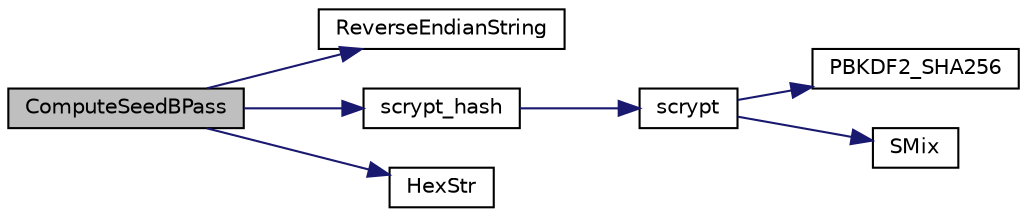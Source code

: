 digraph "ComputeSeedBPass"
{
  edge [fontname="Helvetica",fontsize="10",labelfontname="Helvetica",labelfontsize="10"];
  node [fontname="Helvetica",fontsize="10",shape=record];
  rankdir="LR";
  Node104 [label="ComputeSeedBPass",height=0.2,width=0.4,color="black", fillcolor="grey75", style="filled", fontcolor="black"];
  Node104 -> Node105 [color="midnightblue",fontsize="10",style="solid",fontname="Helvetica"];
  Node105 [label="ReverseEndianString",height=0.2,width=0.4,color="black", fillcolor="white", style="filled",URL="$utilstrencodings_8h.html#a699915db9972f1502ab6867bb78d8e01",tooltip="Reverse the endianess of a string. "];
  Node104 -> Node106 [color="midnightblue",fontsize="10",style="solid",fontname="Helvetica"];
  Node106 [label="scrypt_hash",height=0.2,width=0.4,color="black", fillcolor="white", style="filled",URL="$hash_8cpp.html#ac1ac2ae4cd8d6d9b314d6817e20ac297"];
  Node106 -> Node107 [color="midnightblue",fontsize="10",style="solid",fontname="Helvetica"];
  Node107 [label="scrypt",height=0.2,width=0.4,color="black", fillcolor="white", style="filled",URL="$scrypt_8cpp.html#a60889112ef65bb6f6c43075746696313"];
  Node107 -> Node108 [color="midnightblue",fontsize="10",style="solid",fontname="Helvetica"];
  Node108 [label="PBKDF2_SHA256",height=0.2,width=0.4,color="black", fillcolor="white", style="filled",URL="$scrypt_8cpp.html#aee9e3622e2f69c23a5891ddc86fd1228",tooltip="PBKDF2_SHA256(passwd, passwdlen, salt, saltlen, c, buf, dkLen): Compute PBKDF2(passwd, salt, c, dkLen) using HMAC-SHA256 as the PRF, and write the output to buf. "];
  Node107 -> Node109 [color="midnightblue",fontsize="10",style="solid",fontname="Helvetica"];
  Node109 [label="SMix",height=0.2,width=0.4,color="black", fillcolor="white", style="filled",URL="$scrypt_8cpp.html#aa7931df6bf0ca37533c41dc6f792e9f1"];
  Node104 -> Node110 [color="midnightblue",fontsize="10",style="solid",fontname="Helvetica"];
  Node110 [label="HexStr",height=0.2,width=0.4,color="black", fillcolor="white", style="filled",URL="$utilstrencodings_8h.html#ace13a819ca4e98c22847d26b3b357e75"];
}
